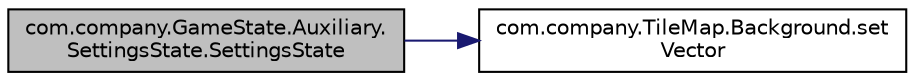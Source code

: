 digraph "com.company.GameState.Auxiliary.SettingsState.SettingsState"
{
 // LATEX_PDF_SIZE
  edge [fontname="Helvetica",fontsize="10",labelfontname="Helvetica",labelfontsize="10"];
  node [fontname="Helvetica",fontsize="10",shape=record];
  rankdir="LR";
  Node1 [label="com.company.GameState.Auxiliary.\lSettingsState.SettingsState",height=0.2,width=0.4,color="black", fillcolor="grey75", style="filled", fontcolor="black",tooltip="Constructorul clasei."];
  Node1 -> Node2 [color="midnightblue",fontsize="10",style="solid",fontname="Helvetica"];
  Node2 [label="com.company.TileMap.Background.set\lVector",height=0.2,width=0.4,color="black", fillcolor="white", style="filled",URL="$classcom_1_1company_1_1_tile_map_1_1_background.html#a3a3ed60d2eaffe71a6d2aab86e11a0b0",tooltip="Seteaza vectorul deplasare."];
}
